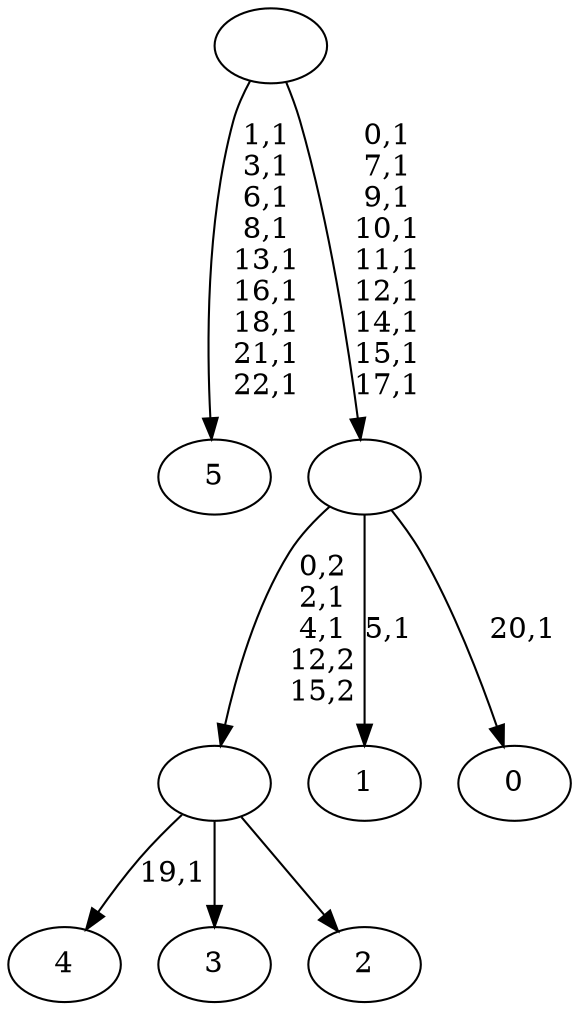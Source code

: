 digraph T {
	29 [label="5"]
	19 [label="4"]
	17 [label="3"]
	16 [label="2"]
	15 [label=""]
	13 [label="1"]
	11 [label="0"]
	9 [label=""]
	0 [label=""]
	15 -> 19 [label="19,1"]
	15 -> 17 [label=""]
	15 -> 16 [label=""]
	9 -> 11 [label="20,1"]
	9 -> 13 [label="5,1"]
	9 -> 15 [label="0,2\n2,1\n4,1\n12,2\n15,2"]
	0 -> 9 [label="0,1\n7,1\n9,1\n10,1\n11,1\n12,1\n14,1\n15,1\n17,1"]
	0 -> 29 [label="1,1\n3,1\n6,1\n8,1\n13,1\n16,1\n18,1\n21,1\n22,1"]
}
